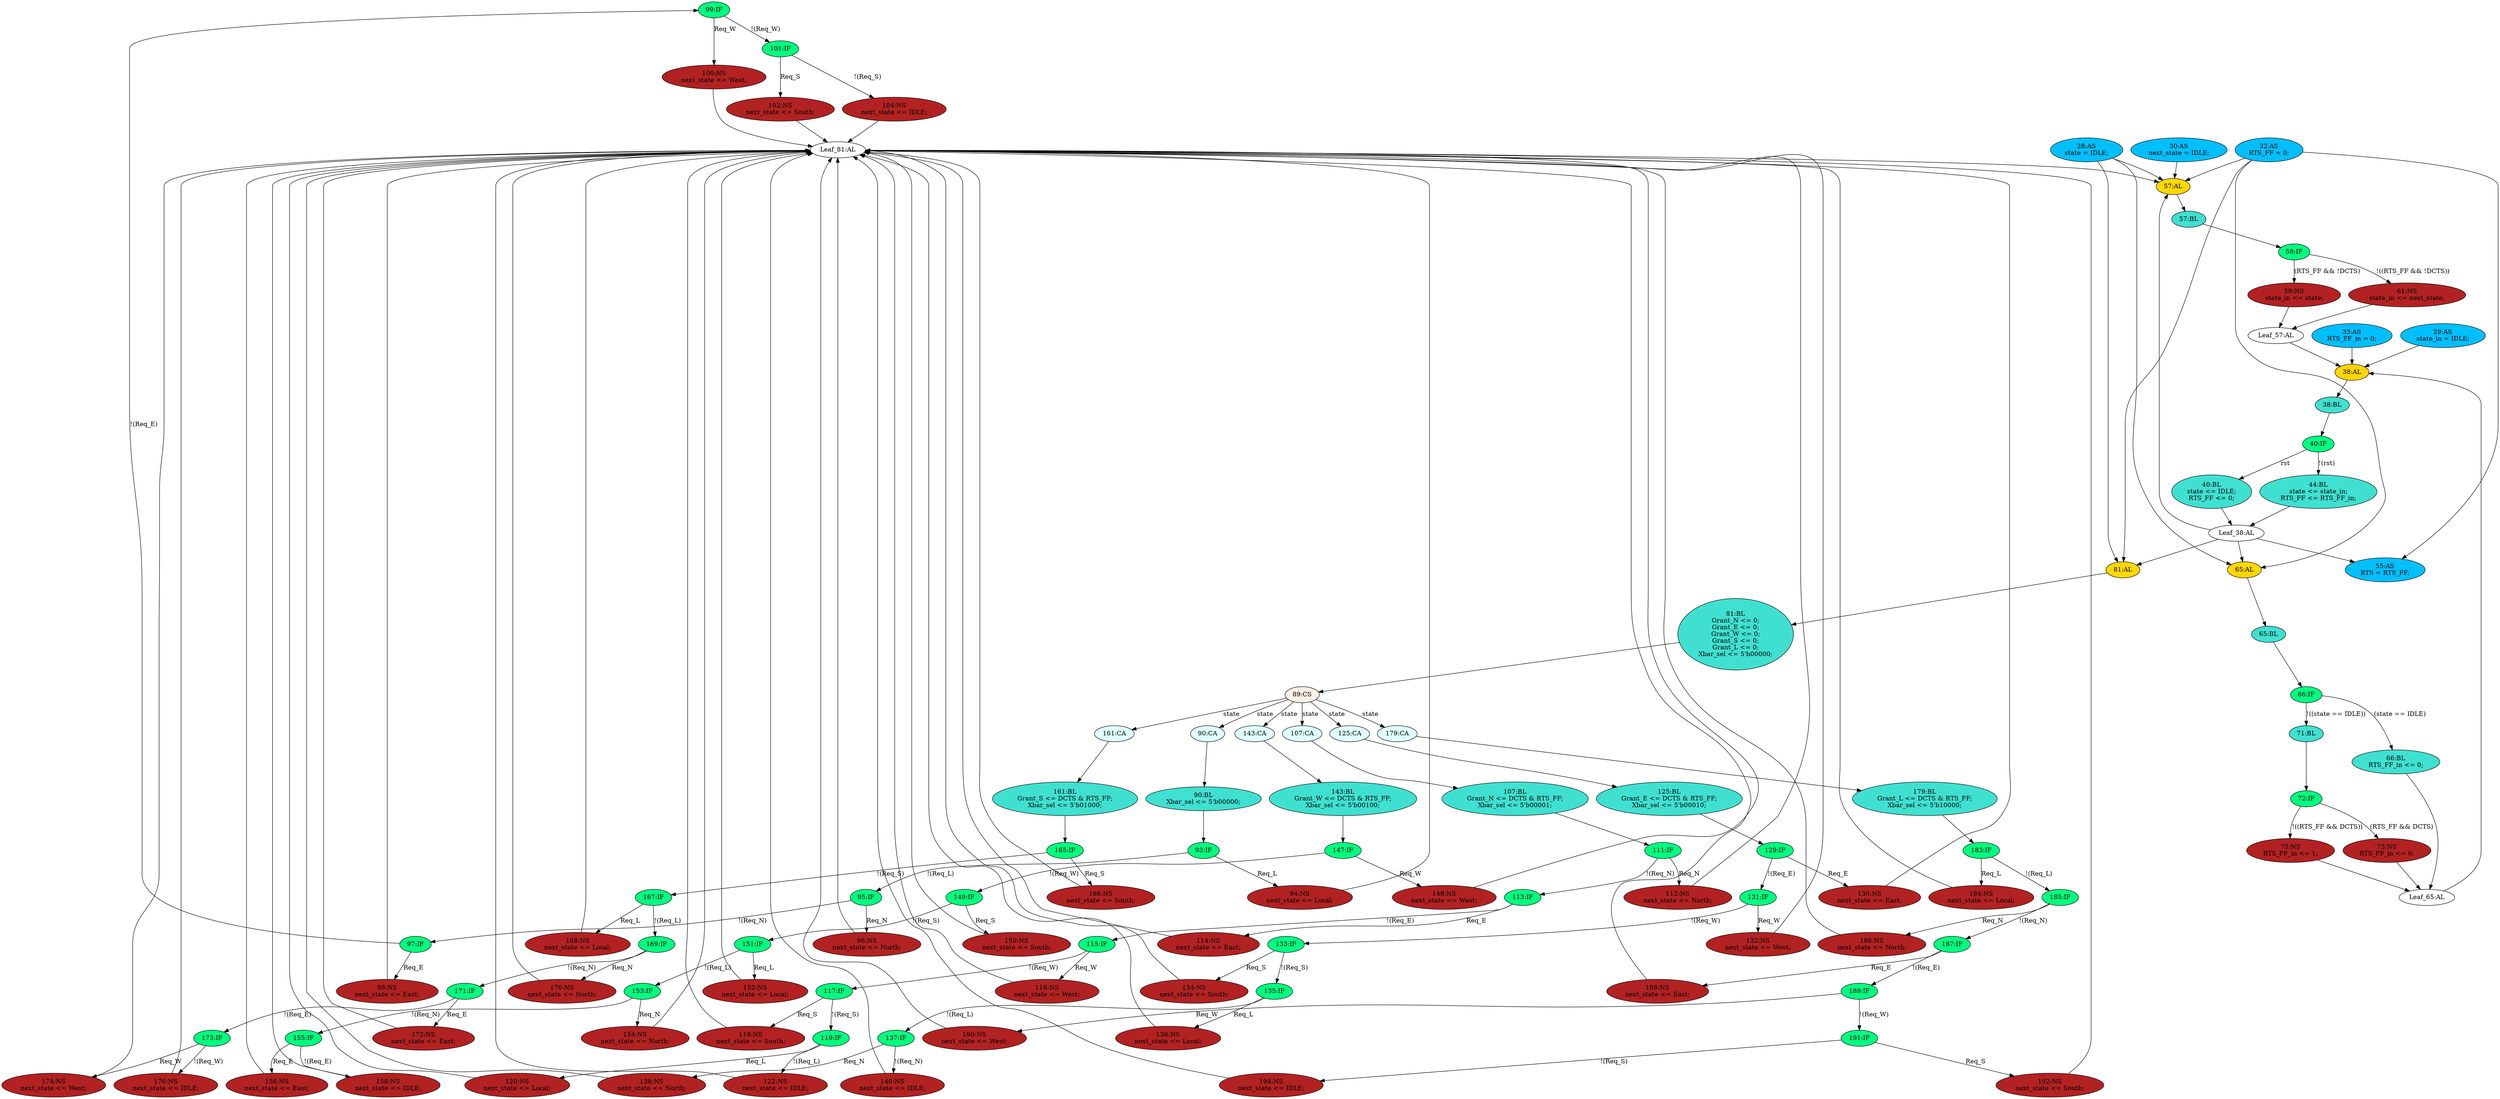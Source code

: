 strict digraph "compose( ,  )" {
	node [label="\N"];
	"99:IF"	 [ast="<pyverilog.vparser.ast.IfStatement object at 0x7fdb0b74cb10>",
		fillcolor=springgreen,
		label="99:IF",
		statements="[]",
		style=filled,
		typ=IfStatement];
	"101:IF"	 [ast="<pyverilog.vparser.ast.IfStatement object at 0x7fdb0b74cd90>",
		fillcolor=springgreen,
		label="101:IF",
		statements="[]",
		style=filled,
		typ=IfStatement];
	"99:IF" -> "101:IF"	 [cond="['Req_W']",
		label="!(Req_W)",
		lineno=99];
	"100:NS"	 [ast="<pyverilog.vparser.ast.NonblockingSubstitution object at 0x7fdb0b74cb50>",
		fillcolor=firebrick,
		label="100:NS
next_state <= West;",
		statements="[<pyverilog.vparser.ast.NonblockingSubstitution object at 0x7fdb0b74cb50>]",
		style=filled,
		typ=NonblockingSubstitution];
	"99:IF" -> "100:NS"	 [cond="['Req_W']",
		label=Req_W,
		lineno=99];
	"57:BL"	 [ast="<pyverilog.vparser.ast.Block object at 0x7fdb0c2c1550>",
		fillcolor=turquoise,
		label="57:BL",
		statements="[]",
		style=filled,
		typ=Block];
	"58:IF"	 [ast="<pyverilog.vparser.ast.IfStatement object at 0x7fdb0c2c1710>",
		fillcolor=springgreen,
		label="58:IF",
		statements="[]",
		style=filled,
		typ=IfStatement];
	"57:BL" -> "58:IF"	 [cond="[]",
		lineno=None];
	"66:IF"	 [ast="<pyverilog.vparser.ast.IfStatement object at 0x7fdb0c2c1e10>",
		fillcolor=springgreen,
		label="66:IF",
		statements="[]",
		style=filled,
		typ=IfStatement];
	"71:BL"	 [ast="<pyverilog.vparser.ast.Block object at 0x7fdb0c2c1d50>",
		fillcolor=turquoise,
		label="71:BL",
		statements="[]",
		style=filled,
		typ=Block];
	"66:IF" -> "71:BL"	 [cond="['state', 'IDLE']",
		label="!((state == IDLE))",
		lineno=66];
	"66:BL"	 [ast="<pyverilog.vparser.ast.Block object at 0x7fdb0c2c1c50>",
		fillcolor=turquoise,
		label="66:BL
RTS_FF_in <= 0;",
		statements="[<pyverilog.vparser.ast.NonblockingSubstitution object at 0x7fdb0c2c1d90>]",
		style=filled,
		typ=Block];
	"66:IF" -> "66:BL"	 [cond="['state', 'IDLE']",
		label="(state == IDLE)",
		lineno=66];
	"104:NS"	 [ast="<pyverilog.vparser.ast.NonblockingSubstitution object at 0x7fdb0b74cf50>",
		fillcolor=firebrick,
		label="104:NS
next_state <= IDLE;",
		statements="[<pyverilog.vparser.ast.NonblockingSubstitution object at 0x7fdb0b74cf50>]",
		style=filled,
		typ=NonblockingSubstitution];
	"101:IF" -> "104:NS"	 [cond="['Req_S']",
		label="!(Req_S)",
		lineno=101];
	"102:NS"	 [ast="<pyverilog.vparser.ast.NonblockingSubstitution object at 0x7fdb0b74cdd0>",
		fillcolor=firebrick,
		label="102:NS
next_state <= South;",
		statements="[<pyverilog.vparser.ast.NonblockingSubstitution object at 0x7fdb0b74cdd0>]",
		style=filled,
		typ=NonblockingSubstitution];
	"101:IF" -> "102:NS"	 [cond="['Req_S']",
		label=Req_S,
		lineno=101];
	"148:NS"	 [ast="<pyverilog.vparser.ast.NonblockingSubstitution object at 0x7fdb0b7bce50>",
		fillcolor=firebrick,
		label="148:NS
next_state <= West;",
		statements="[<pyverilog.vparser.ast.NonblockingSubstitution object at 0x7fdb0b7bce50>]",
		style=filled,
		typ=NonblockingSubstitution];
	"Leaf_81:AL"	 [def_var="['Grant_L', 'Grant_N', 'Grant_W', 'Grant_E', 'Xbar_sel', 'next_state', 'Grant_S']",
		label="Leaf_81:AL"];
	"148:NS" -> "Leaf_81:AL"	 [cond="[]",
		lineno=None];
	"172:NS"	 [ast="<pyverilog.vparser.ast.NonblockingSubstitution object at 0x7fdb0b7af450>",
		fillcolor=firebrick,
		label="172:NS
next_state <= East;",
		statements="[<pyverilog.vparser.ast.NonblockingSubstitution object at 0x7fdb0b7af450>]",
		style=filled,
		typ=NonblockingSubstitution];
	"172:NS" -> "Leaf_81:AL"	 [cond="[]",
		lineno=None];
	"169:IF"	 [ast="<pyverilog.vparser.ast.IfStatement object at 0x7fdb0b7af190>",
		fillcolor=springgreen,
		label="169:IF",
		statements="[]",
		style=filled,
		typ=IfStatement];
	"170:NS"	 [ast="<pyverilog.vparser.ast.NonblockingSubstitution object at 0x7fdb0b7af1d0>",
		fillcolor=firebrick,
		label="170:NS
next_state <= North;",
		statements="[<pyverilog.vparser.ast.NonblockingSubstitution object at 0x7fdb0b7af1d0>]",
		style=filled,
		typ=NonblockingSubstitution];
	"169:IF" -> "170:NS"	 [cond="['Req_N']",
		label=Req_N,
		lineno=169];
	"171:IF"	 [ast="<pyverilog.vparser.ast.IfStatement object at 0x7fdb0b7af410>",
		fillcolor=springgreen,
		label="171:IF",
		statements="[]",
		style=filled,
		typ=IfStatement];
	"169:IF" -> "171:IF"	 [cond="['Req_N']",
		label="!(Req_N)",
		lineno=169];
	"130:NS"	 [ast="<pyverilog.vparser.ast.NonblockingSubstitution object at 0x7fdb0b7bc050>",
		fillcolor=firebrick,
		label="130:NS
next_state <= East;",
		statements="[<pyverilog.vparser.ast.NonblockingSubstitution object at 0x7fdb0b7bc050>]",
		style=filled,
		typ=NonblockingSubstitution];
	"130:NS" -> "Leaf_81:AL"	 [cond="[]",
		lineno=None];
	"94:NS"	 [ast="<pyverilog.vparser.ast.NonblockingSubstitution object at 0x7fdb0b74c3d0>",
		fillcolor=firebrick,
		label="94:NS
next_state <= Local;",
		statements="[<pyverilog.vparser.ast.NonblockingSubstitution object at 0x7fdb0b74c3d0>]",
		style=filled,
		typ=NonblockingSubstitution];
	"94:NS" -> "Leaf_81:AL"	 [cond="[]",
		lineno=None];
	"57:AL"	 [ast="<pyverilog.vparser.ast.Always object at 0x7fdb0c2c14d0>",
		clk_sens=False,
		fillcolor=gold,
		label="57:AL",
		sens="['RTS_FF', 'DCTS', 'state', 'next_state']",
		statements="[]",
		style=filled,
		typ=Always,
		use_var="['RTS_FF', 'DCTS', 'state', 'next_state']"];
	"57:AL" -> "57:BL"	 [cond="[]",
		lineno=None];
	"122:NS"	 [ast="<pyverilog.vparser.ast.NonblockingSubstitution object at 0x7fdb0b74edd0>",
		fillcolor=firebrick,
		label="122:NS
next_state <= IDLE;",
		statements="[<pyverilog.vparser.ast.NonblockingSubstitution object at 0x7fdb0b74edd0>]",
		style=filled,
		typ=NonblockingSubstitution];
	"122:NS" -> "Leaf_81:AL"	 [cond="[]",
		lineno=None];
	"161:BL"	 [ast="<pyverilog.vparser.ast.Block object at 0x7fdb0b7a1a50>",
		fillcolor=turquoise,
		label="161:BL
Grant_S <= DCTS & RTS_FF;
Xbar_sel <= 5'b01000;",
		statements="[<pyverilog.vparser.ast.NonblockingSubstitution object at 0x7fdb0b7a13d0>, <pyverilog.vparser.ast.NonblockingSubstitution object \
at 0x7fdb0b7a19d0>]",
		style=filled,
		typ=Block];
	"165:IF"	 [ast="<pyverilog.vparser.ast.IfStatement object at 0x7fdb0b7a1c50>",
		fillcolor=springgreen,
		label="165:IF",
		statements="[]",
		style=filled,
		typ=IfStatement];
	"161:BL" -> "165:IF"	 [cond="[]",
		lineno=None];
	"185:IF"	 [ast="<pyverilog.vparser.ast.IfStatement object at 0x7fdb0b7afcd0>",
		fillcolor=springgreen,
		label="185:IF",
		statements="[]",
		style=filled,
		typ=IfStatement];
	"187:IF"	 [ast="<pyverilog.vparser.ast.IfStatement object at 0x7fdb0b7aff50>",
		fillcolor=springgreen,
		label="187:IF",
		statements="[]",
		style=filled,
		typ=IfStatement];
	"185:IF" -> "187:IF"	 [cond="['Req_N']",
		label="!(Req_N)",
		lineno=185];
	"186:NS"	 [ast="<pyverilog.vparser.ast.NonblockingSubstitution object at 0x7fdb0b7afd10>",
		fillcolor=firebrick,
		label="186:NS
next_state <= North;",
		statements="[<pyverilog.vparser.ast.NonblockingSubstitution object at 0x7fdb0b7afd10>]",
		style=filled,
		typ=NonblockingSubstitution];
	"185:IF" -> "186:NS"	 [cond="['Req_N']",
		label=Req_N,
		lineno=185];
	"131:IF"	 [ast="<pyverilog.vparser.ast.IfStatement object at 0x7fdb0b7bc290>",
		fillcolor=springgreen,
		label="131:IF",
		statements="[]",
		style=filled,
		typ=IfStatement];
	"132:NS"	 [ast="<pyverilog.vparser.ast.NonblockingSubstitution object at 0x7fdb0b7bc2d0>",
		fillcolor=firebrick,
		label="132:NS
next_state <= West;",
		statements="[<pyverilog.vparser.ast.NonblockingSubstitution object at 0x7fdb0b7bc2d0>]",
		style=filled,
		typ=NonblockingSubstitution];
	"131:IF" -> "132:NS"	 [cond="['Req_W']",
		label=Req_W,
		lineno=131];
	"133:IF"	 [ast="<pyverilog.vparser.ast.IfStatement object at 0x7fdb0b7bc510>",
		fillcolor=springgreen,
		label="133:IF",
		statements="[]",
		style=filled,
		typ=IfStatement];
	"131:IF" -> "133:IF"	 [cond="['Req_W']",
		label="!(Req_W)",
		lineno=131];
	"90:BL"	 [ast="<pyverilog.vparser.ast.Block object at 0x7fdb0b74c190>",
		fillcolor=turquoise,
		label="90:BL
Xbar_sel <= 5'b00000;",
		statements="[<pyverilog.vparser.ast.NonblockingSubstitution object at 0x7fdb0b74c150>]",
		style=filled,
		typ=Block];
	"93:IF"	 [ast="<pyverilog.vparser.ast.IfStatement object at 0x7fdb0b74c390>",
		fillcolor=springgreen,
		label="93:IF",
		statements="[]",
		style=filled,
		typ=IfStatement];
	"90:BL" -> "93:IF"	 [cond="[]",
		lineno=None];
	"125:CA"	 [ast="<pyverilog.vparser.ast.Case object at 0x7fdb0b74e050>",
		fillcolor=lightcyan,
		label="125:CA",
		statements="[]",
		style=filled,
		typ=Case];
	"125:BL"	 [ast="<pyverilog.vparser.ast.Block object at 0x7fdb0b74ed90>",
		fillcolor=turquoise,
		label="125:BL
Grant_E <= DCTS & RTS_FF;
Xbar_sel <= 5'b00010;",
		statements="[<pyverilog.vparser.ast.NonblockingSubstitution object at 0x7fdb0b74e790>, <pyverilog.vparser.ast.NonblockingSubstitution object \
at 0x7fdb0b74ecd0>]",
		style=filled,
		typ=Block];
	"125:CA" -> "125:BL"	 [cond="[]",
		lineno=None];
	"104:NS" -> "Leaf_81:AL"	 [cond="[]",
		lineno=None];
	"38:AL"	 [ast="<pyverilog.vparser.ast.Always object at 0x7fdb0c3439d0>",
		clk_sens=True,
		fillcolor=gold,
		label="38:AL",
		sens="['clk']",
		statements="[]",
		style=filled,
		typ=Always,
		use_var="['rst', 'state_in', 'RTS_FF_in']"];
	"38:BL"	 [ast="<pyverilog.vparser.ast.Block object at 0x7fdb0c343a90>",
		fillcolor=turquoise,
		label="38:BL",
		statements="[]",
		style=filled,
		typ=Block];
	"38:AL" -> "38:BL"	 [cond="[]",
		lineno=None];
	"40:IF"	 [ast="<pyverilog.vparser.ast.IfStatement object at 0x7fdb0c343e10>",
		fillcolor=springgreen,
		label="40:IF",
		statements="[]",
		style=filled,
		typ=IfStatement];
	"44:BL"	 [ast="<pyverilog.vparser.ast.Block object at 0x7fdb0c343f10>",
		fillcolor=turquoise,
		label="44:BL
state <= state_in;
RTS_FF <= RTS_FF_in;",
		statements="[<pyverilog.vparser.ast.NonblockingSubstitution object at 0x7fdb0c343f50>, <pyverilog.vparser.ast.NonblockingSubstitution object \
at 0x7fdb0c2c10d0>]",
		style=filled,
		typ=Block];
	"40:IF" -> "44:BL"	 [cond="['rst']",
		label="!(rst)",
		lineno=40];
	"40:BL"	 [ast="<pyverilog.vparser.ast.Block object at 0x7fdb0c343c50>",
		fillcolor=turquoise,
		label="40:BL
state <= IDLE;
RTS_FF <= 0;",
		statements="[<pyverilog.vparser.ast.NonblockingSubstitution object at 0x7fdb0c343c10>, <pyverilog.vparser.ast.NonblockingSubstitution object \
at 0x7fdb0c343d90>]",
		style=filled,
		typ=Block];
	"40:IF" -> "40:BL"	 [cond="['rst']",
		label=rst,
		lineno=40];
	"176:NS"	 [ast="<pyverilog.vparser.ast.NonblockingSubstitution object at 0x7fdb0b7af850>",
		fillcolor=firebrick,
		label="176:NS
next_state <= IDLE;",
		statements="[<pyverilog.vparser.ast.NonblockingSubstitution object at 0x7fdb0b7af850>]",
		style=filled,
		typ=NonblockingSubstitution];
	"176:NS" -> "Leaf_81:AL"	 [cond="[]",
		lineno=None];
	"75:NS"	 [ast="<pyverilog.vparser.ast.NonblockingSubstitution object at 0x7fdb0b745290>",
		fillcolor=firebrick,
		label="75:NS
RTS_FF_in <= 1;",
		statements="[<pyverilog.vparser.ast.NonblockingSubstitution object at 0x7fdb0b745290>]",
		style=filled,
		typ=NonblockingSubstitution];
	"Leaf_65:AL"	 [def_var="['RTS_FF_in']",
		label="Leaf_65:AL"];
	"75:NS" -> "Leaf_65:AL"	 [cond="[]",
		lineno=None];
	"192:NS"	 [ast="<pyverilog.vparser.ast.NonblockingSubstitution object at 0x7fdb0b7a24d0>",
		fillcolor=firebrick,
		label="192:NS
next_state <= South;",
		statements="[<pyverilog.vparser.ast.NonblockingSubstitution object at 0x7fdb0b7a24d0>]",
		style=filled,
		typ=NonblockingSubstitution];
	"192:NS" -> "Leaf_81:AL"	 [cond="[]",
		lineno=None];
	"179:BL"	 [ast="<pyverilog.vparser.ast.Block object at 0x7fdb0b7af810>",
		fillcolor=turquoise,
		label="179:BL
Grant_L <= DCTS & RTS_FF;
Xbar_sel <= 5'b10000;",
		statements="[<pyverilog.vparser.ast.NonblockingSubstitution object at 0x7fdb0b7af210>, <pyverilog.vparser.ast.NonblockingSubstitution object \
at 0x7fdb0b7af750>]",
		style=filled,
		typ=Block];
	"183:IF"	 [ast="<pyverilog.vparser.ast.IfStatement object at 0x7fdb0b7afa50>",
		fillcolor=springgreen,
		label="183:IF",
		statements="[]",
		style=filled,
		typ=IfStatement];
	"179:BL" -> "183:IF"	 [cond="[]",
		lineno=None];
	"61:NS"	 [ast="<pyverilog.vparser.ast.NonblockingSubstitution object at 0x7fdb0c2c18d0>",
		fillcolor=firebrick,
		label="61:NS
state_in <= next_state;",
		statements="[<pyverilog.vparser.ast.NonblockingSubstitution object at 0x7fdb0c2c18d0>]",
		style=filled,
		typ=NonblockingSubstitution];
	"58:IF" -> "61:NS"	 [cond="['RTS_FF', 'DCTS']",
		label="!((RTS_FF && !DCTS))",
		lineno=58];
	"59:NS"	 [ast="<pyverilog.vparser.ast.NonblockingSubstitution object at 0x7fdb0c2c1750>",
		fillcolor=firebrick,
		label="59:NS
state_in <= state;",
		statements="[<pyverilog.vparser.ast.NonblockingSubstitution object at 0x7fdb0c2c1750>]",
		style=filled,
		typ=NonblockingSubstitution];
	"58:IF" -> "59:NS"	 [cond="['RTS_FF', 'DCTS']",
		label="(RTS_FF && !DCTS)",
		lineno=58];
	"33:AS"	 [ast="<pyverilog.vparser.ast.Assign object at 0x7fdb0c343810>",
		def_var="['RTS_FF_in']",
		fillcolor=deepskyblue,
		label="33:AS
RTS_FF_in = 0;",
		statements="[]",
		style=filled,
		typ=Assign,
		use_var="[]"];
	"33:AS" -> "38:AL";
	"154:NS"	 [ast="<pyverilog.vparser.ast.NonblockingSubstitution object at 0x7fdb0b7a1610>",
		fillcolor=firebrick,
		label="154:NS
next_state <= North;",
		statements="[<pyverilog.vparser.ast.NonblockingSubstitution object at 0x7fdb0b7a1610>]",
		style=filled,
		typ=NonblockingSubstitution];
	"154:NS" -> "Leaf_81:AL"	 [cond="[]",
		lineno=None];
	"95:IF"	 [ast="<pyverilog.vparser.ast.IfStatement object at 0x7fdb0b74c610>",
		fillcolor=springgreen,
		label="95:IF",
		statements="[]",
		style=filled,
		typ=IfStatement];
	"97:IF"	 [ast="<pyverilog.vparser.ast.IfStatement object at 0x7fdb0b74c890>",
		fillcolor=springgreen,
		label="97:IF",
		statements="[]",
		style=filled,
		typ=IfStatement];
	"95:IF" -> "97:IF"	 [cond="['Req_N']",
		label="!(Req_N)",
		lineno=95];
	"96:NS"	 [ast="<pyverilog.vparser.ast.NonblockingSubstitution object at 0x7fdb0b74c650>",
		fillcolor=firebrick,
		label="96:NS
next_state <= North;",
		statements="[<pyverilog.vparser.ast.NonblockingSubstitution object at 0x7fdb0b74c650>]",
		style=filled,
		typ=NonblockingSubstitution];
	"95:IF" -> "96:NS"	 [cond="['Req_N']",
		label=Req_N,
		lineno=95];
	"72:IF"	 [ast="<pyverilog.vparser.ast.IfStatement object at 0x7fdb0b7450d0>",
		fillcolor=springgreen,
		label="72:IF",
		statements="[]",
		style=filled,
		typ=IfStatement];
	"71:BL" -> "72:IF"	 [cond="[]",
		lineno=None];
	"189:IF"	 [ast="<pyverilog.vparser.ast.IfStatement object at 0x7fdb0b7a2210>",
		fillcolor=springgreen,
		label="189:IF",
		statements="[]",
		style=filled,
		typ=IfStatement];
	"190:NS"	 [ast="<pyverilog.vparser.ast.NonblockingSubstitution object at 0x7fdb0b7a2250>",
		fillcolor=firebrick,
		label="190:NS
next_state <= West;",
		statements="[<pyverilog.vparser.ast.NonblockingSubstitution object at 0x7fdb0b7a2250>]",
		style=filled,
		typ=NonblockingSubstitution];
	"189:IF" -> "190:NS"	 [cond="['Req_W']",
		label=Req_W,
		lineno=189];
	"191:IF"	 [ast="<pyverilog.vparser.ast.IfStatement object at 0x7fdb0b7a2490>",
		fillcolor=springgreen,
		label="191:IF",
		statements="[]",
		style=filled,
		typ=IfStatement];
	"189:IF" -> "191:IF"	 [cond="['Req_W']",
		label="!(Req_W)",
		lineno=189];
	"81:AL"	 [ast="<pyverilog.vparser.ast.Always object at 0x7fdb0b745710>",
		clk_sens=False,
		fillcolor=gold,
		label="81:AL",
		sens="['state', 'Req_N', 'Req_E', 'Req_W', 'Req_S', 'Req_L', 'DCTS', 'RTS_FF']",
		statements="[]",
		style=filled,
		typ=Always,
		use_var="['Req_S', 'Req_W', 'DCTS', 'state', 'RTS_FF', 'Req_E', 'Req_L', 'Req_N']"];
	"81:BL"	 [ast="<pyverilog.vparser.ast.Block object at 0x7fdb0b745e90>",
		fillcolor=turquoise,
		label="81:BL
Grant_N <= 0;
Grant_E <= 0;
Grant_W <= 0;
Grant_S <= 0;
Grant_L <= 0;
Xbar_sel <= 5'b00000;",
		statements="[<pyverilog.vparser.ast.NonblockingSubstitution object at 0x7fdb0b7457d0>, <pyverilog.vparser.ast.NonblockingSubstitution object \
at 0x7fdb0b745910>, <pyverilog.vparser.ast.NonblockingSubstitution object at 0x7fdb0b745a50>, <pyverilog.vparser.ast.NonblockingSubstitution \
object at 0x7fdb0b745b90>, <pyverilog.vparser.ast.NonblockingSubstitution object at 0x7fdb0b745cd0>, <pyverilog.vparser.ast.NonblockingSubstitution \
object at 0x7fdb0b745e10>]",
		style=filled,
		typ=Block];
	"81:AL" -> "81:BL"	 [cond="[]",
		lineno=None];
	"120:NS"	 [ast="<pyverilog.vparser.ast.NonblockingSubstitution object at 0x7fdb0b74ec50>",
		fillcolor=firebrick,
		label="120:NS
next_state <= Local;",
		statements="[<pyverilog.vparser.ast.NonblockingSubstitution object at 0x7fdb0b74ec50>]",
		style=filled,
		typ=NonblockingSubstitution];
	"120:NS" -> "Leaf_81:AL"	 [cond="[]",
		lineno=None];
	"166:NS"	 [ast="<pyverilog.vparser.ast.NonblockingSubstitution object at 0x7fdb0b7a1c90>",
		fillcolor=firebrick,
		label="166:NS
next_state <= South;",
		statements="[<pyverilog.vparser.ast.NonblockingSubstitution object at 0x7fdb0b7a1c90>]",
		style=filled,
		typ=NonblockingSubstitution];
	"166:NS" -> "Leaf_81:AL"	 [cond="[]",
		lineno=None];
	"Leaf_38:AL"	 [def_var="['state', 'RTS_FF']",
		label="Leaf_38:AL"];
	"Leaf_38:AL" -> "57:AL";
	"Leaf_38:AL" -> "81:AL";
	"55:AS"	 [ast="<pyverilog.vparser.ast.Assign object at 0x7fdb0c2c1190>",
		def_var="['RTS']",
		fillcolor=deepskyblue,
		label="55:AS
RTS = RTS_FF;",
		statements="[]",
		style=filled,
		typ=Assign,
		use_var="['RTS_FF']"];
	"Leaf_38:AL" -> "55:AS";
	"65:AL"	 [ast="<pyverilog.vparser.ast.Always object at 0x7fdb0c2c1b10>",
		clk_sens=False,
		fillcolor=gold,
		label="65:AL",
		sens="['state', 'RTS_FF', 'DCTS']",
		statements="[]",
		style=filled,
		typ=Always,
		use_var="['RTS_FF', 'IDLE', 'DCTS', 'state']"];
	"Leaf_38:AL" -> "65:AL";
	"155:IF"	 [ast="<pyverilog.vparser.ast.IfStatement object at 0x7fdb0b7a1850>",
		fillcolor=springgreen,
		label="155:IF",
		statements="[]",
		style=filled,
		typ=IfStatement];
	"158:NS"	 [ast="<pyverilog.vparser.ast.NonblockingSubstitution object at 0x7fdb0b7a1a10>",
		fillcolor=firebrick,
		label="158:NS
next_state <= IDLE;",
		statements="[<pyverilog.vparser.ast.NonblockingSubstitution object at 0x7fdb0b7a1a10>]",
		style=filled,
		typ=NonblockingSubstitution];
	"155:IF" -> "158:NS"	 [cond="['Req_E']",
		label="!(Req_E)",
		lineno=155];
	"156:NS"	 [ast="<pyverilog.vparser.ast.NonblockingSubstitution object at 0x7fdb0b7a1890>",
		fillcolor=firebrick,
		label="156:NS
next_state <= East;",
		statements="[<pyverilog.vparser.ast.NonblockingSubstitution object at 0x7fdb0b7a1890>]",
		style=filled,
		typ=NonblockingSubstitution];
	"155:IF" -> "156:NS"	 [cond="['Req_E']",
		label=Req_E,
		lineno=155];
	"30:AS"	 [ast="<pyverilog.vparser.ast.Assign object at 0x7fdb0c3433d0>",
		def_var="['next_state']",
		fillcolor=deepskyblue,
		label="30:AS
next_state = IDLE;",
		statements="[]",
		style=filled,
		typ=Assign,
		use_var="[]"];
	"30:AS" -> "57:AL";
	"113:IF"	 [ast="<pyverilog.vparser.ast.IfStatement object at 0x7fdb0b74e490>",
		fillcolor=springgreen,
		label="113:IF",
		statements="[]",
		style=filled,
		typ=IfStatement];
	"114:NS"	 [ast="<pyverilog.vparser.ast.NonblockingSubstitution object at 0x7fdb0b74e4d0>",
		fillcolor=firebrick,
		label="114:NS
next_state <= East;",
		statements="[<pyverilog.vparser.ast.NonblockingSubstitution object at 0x7fdb0b74e4d0>]",
		style=filled,
		typ=NonblockingSubstitution];
	"113:IF" -> "114:NS"	 [cond="['Req_E']",
		label=Req_E,
		lineno=113];
	"115:IF"	 [ast="<pyverilog.vparser.ast.IfStatement object at 0x7fdb0b74e710>",
		fillcolor=springgreen,
		label="115:IF",
		statements="[]",
		style=filled,
		typ=IfStatement];
	"113:IF" -> "115:IF"	 [cond="['Req_E']",
		label="!(Req_E)",
		lineno=113];
	"138:NS"	 [ast="<pyverilog.vparser.ast.NonblockingSubstitution object at 0x7fdb0b7bca50>",
		fillcolor=firebrick,
		label="138:NS
next_state <= North;",
		statements="[<pyverilog.vparser.ast.NonblockingSubstitution object at 0x7fdb0b7bca50>]",
		style=filled,
		typ=NonblockingSubstitution];
	"138:NS" -> "Leaf_81:AL"	 [cond="[]",
		lineno=None];
	"118:NS"	 [ast="<pyverilog.vparser.ast.NonblockingSubstitution object at 0x7fdb0b74e9d0>",
		fillcolor=firebrick,
		label="118:NS
next_state <= South;",
		statements="[<pyverilog.vparser.ast.NonblockingSubstitution object at 0x7fdb0b74e9d0>]",
		style=filled,
		typ=NonblockingSubstitution];
	"118:NS" -> "Leaf_81:AL"	 [cond="[]",
		lineno=None];
	"107:BL"	 [ast="<pyverilog.vparser.ast.Block object at 0x7fdb0b74cf10>",
		fillcolor=turquoise,
		label="107:BL
Grant_N <= DCTS & RTS_FF;
Xbar_sel <= 5'b00001;",
		statements="[<pyverilog.vparser.ast.NonblockingSubstitution object at 0x7fdb0b74c9d0>, <pyverilog.vparser.ast.NonblockingSubstitution object \
at 0x7fdb0b74cf90>]",
		style=filled,
		typ=Block];
	"111:IF"	 [ast="<pyverilog.vparser.ast.IfStatement object at 0x7fdb0b74e210>",
		fillcolor=springgreen,
		label="111:IF",
		statements="[]",
		style=filled,
		typ=IfStatement];
	"107:BL" -> "111:IF"	 [cond="[]",
		lineno=None];
	"158:NS" -> "Leaf_81:AL"	 [cond="[]",
		lineno=None];
	"72:IF" -> "75:NS"	 [cond="['RTS_FF', 'DCTS']",
		label="!((RTS_FF && DCTS))",
		lineno=72];
	"73:NS"	 [ast="<pyverilog.vparser.ast.NonblockingSubstitution object at 0x7fdb0b745110>",
		fillcolor=firebrick,
		label="73:NS
RTS_FF_in <= 0;",
		statements="[<pyverilog.vparser.ast.NonblockingSubstitution object at 0x7fdb0b745110>]",
		style=filled,
		typ=NonblockingSubstitution];
	"72:IF" -> "73:NS"	 [cond="['RTS_FF', 'DCTS']",
		label="(RTS_FF && DCTS)",
		lineno=72];
	"Leaf_57:AL"	 [def_var="['state_in']",
		label="Leaf_57:AL"];
	"61:NS" -> "Leaf_57:AL"	 [cond="[]",
		lineno=None];
	"44:BL" -> "Leaf_38:AL"	 [cond="[]",
		lineno=None];
	"97:IF" -> "99:IF"	 [cond="['Req_E']",
		label="!(Req_E)",
		lineno=97];
	"98:NS"	 [ast="<pyverilog.vparser.ast.NonblockingSubstitution object at 0x7fdb0b74c8d0>",
		fillcolor=firebrick,
		label="98:NS
next_state <= East;",
		statements="[<pyverilog.vparser.ast.NonblockingSubstitution object at 0x7fdb0b74c8d0>]",
		style=filled,
		typ=NonblockingSubstitution];
	"97:IF" -> "98:NS"	 [cond="['Req_E']",
		label=Req_E,
		lineno=97];
	"168:NS"	 [ast="<pyverilog.vparser.ast.NonblockingSubstitution object at 0x7fdb0b7a1f10>",
		fillcolor=firebrick,
		label="168:NS
next_state <= Local;",
		statements="[<pyverilog.vparser.ast.NonblockingSubstitution object at 0x7fdb0b7a1f10>]",
		style=filled,
		typ=NonblockingSubstitution];
	"168:NS" -> "Leaf_81:AL"	 [cond="[]",
		lineno=None];
	"170:NS" -> "Leaf_81:AL"	 [cond="[]",
		lineno=None];
	"28:AS"	 [ast="<pyverilog.vparser.ast.Assign object at 0x7fdb0bf04fd0>",
		def_var="['state']",
		fillcolor=deepskyblue,
		label="28:AS
state = IDLE;",
		statements="[]",
		style=filled,
		typ=Assign,
		use_var="[]"];
	"28:AS" -> "57:AL";
	"28:AS" -> "81:AL";
	"28:AS" -> "65:AL";
	"153:IF"	 [ast="<pyverilog.vparser.ast.IfStatement object at 0x7fdb0b7a15d0>",
		fillcolor=springgreen,
		label="153:IF",
		statements="[]",
		style=filled,
		typ=IfStatement];
	"153:IF" -> "154:NS"	 [cond="['Req_N']",
		label=Req_N,
		lineno=153];
	"153:IF" -> "155:IF"	 [cond="['Req_N']",
		label="!(Req_N)",
		lineno=153];
	"183:IF" -> "185:IF"	 [cond="['Req_L']",
		label="!(Req_L)",
		lineno=183];
	"184:NS"	 [ast="<pyverilog.vparser.ast.NonblockingSubstitution object at 0x7fdb0b7afa90>",
		fillcolor=firebrick,
		label="184:NS
next_state <= Local;",
		statements="[<pyverilog.vparser.ast.NonblockingSubstitution object at 0x7fdb0b7afa90>]",
		style=filled,
		typ=NonblockingSubstitution];
	"183:IF" -> "184:NS"	 [cond="['Req_L']",
		label=Req_L,
		lineno=183];
	"171:IF" -> "172:NS"	 [cond="['Req_E']",
		label=Req_E,
		lineno=171];
	"173:IF"	 [ast="<pyverilog.vparser.ast.IfStatement object at 0x7fdb0b7af690>",
		fillcolor=springgreen,
		label="173:IF",
		statements="[]",
		style=filled,
		typ=IfStatement];
	"171:IF" -> "173:IF"	 [cond="['Req_E']",
		label="!(Req_E)",
		lineno=171];
	"114:NS" -> "Leaf_81:AL"	 [cond="[]",
		lineno=None];
	"161:CA"	 [ast="<pyverilog.vparser.ast.Case object at 0x7fdb0b7bced0>",
		fillcolor=lightcyan,
		label="161:CA",
		statements="[]",
		style=filled,
		typ=Case];
	"161:CA" -> "161:BL"	 [cond="[]",
		lineno=None];
	"152:NS"	 [ast="<pyverilog.vparser.ast.NonblockingSubstitution object at 0x7fdb0b7a1390>",
		fillcolor=firebrick,
		label="152:NS
next_state <= Local;",
		statements="[<pyverilog.vparser.ast.NonblockingSubstitution object at 0x7fdb0b7a1390>]",
		style=filled,
		typ=NonblockingSubstitution];
	"152:NS" -> "Leaf_81:AL"	 [cond="[]",
		lineno=None];
	"174:NS"	 [ast="<pyverilog.vparser.ast.NonblockingSubstitution object at 0x7fdb0b7af6d0>",
		fillcolor=firebrick,
		label="174:NS
next_state <= West;",
		statements="[<pyverilog.vparser.ast.NonblockingSubstitution object at 0x7fdb0b7af6d0>]",
		style=filled,
		typ=NonblockingSubstitution];
	"174:NS" -> "Leaf_81:AL"	 [cond="[]",
		lineno=None];
	"129:IF"	 [ast="<pyverilog.vparser.ast.IfStatement object at 0x7fdb0b74efd0>",
		fillcolor=springgreen,
		label="129:IF",
		statements="[]",
		style=filled,
		typ=IfStatement];
	"129:IF" -> "130:NS"	 [cond="['Req_E']",
		label=Req_E,
		lineno=129];
	"129:IF" -> "131:IF"	 [cond="['Req_E']",
		label="!(Req_E)",
		lineno=129];
	"65:BL"	 [ast="<pyverilog.vparser.ast.Block object at 0x7fdb0c2c1b50>",
		fillcolor=turquoise,
		label="65:BL",
		statements="[]",
		style=filled,
		typ=Block];
	"65:AL" -> "65:BL"	 [cond="[]",
		lineno=None];
	"116:NS"	 [ast="<pyverilog.vparser.ast.NonblockingSubstitution object at 0x7fdb0b74e750>",
		fillcolor=firebrick,
		label="116:NS
next_state <= West;",
		statements="[<pyverilog.vparser.ast.NonblockingSubstitution object at 0x7fdb0b74e750>]",
		style=filled,
		typ=NonblockingSubstitution];
	"115:IF" -> "116:NS"	 [cond="['Req_W']",
		label=Req_W,
		lineno=115];
	"117:IF"	 [ast="<pyverilog.vparser.ast.IfStatement object at 0x7fdb0b74e990>",
		fillcolor=springgreen,
		label="117:IF",
		statements="[]",
		style=filled,
		typ=IfStatement];
	"115:IF" -> "117:IF"	 [cond="['Req_W']",
		label="!(Req_W)",
		lineno=115];
	"100:NS" -> "Leaf_81:AL"	 [cond="[]",
		lineno=None];
	"187:IF" -> "189:IF"	 [cond="['Req_E']",
		label="!(Req_E)",
		lineno=187];
	"188:NS"	 [ast="<pyverilog.vparser.ast.NonblockingSubstitution object at 0x7fdb0b7aff90>",
		fillcolor=firebrick,
		label="188:NS
next_state <= East;",
		statements="[<pyverilog.vparser.ast.NonblockingSubstitution object at 0x7fdb0b7aff90>]",
		style=filled,
		typ=NonblockingSubstitution];
	"187:IF" -> "188:NS"	 [cond="['Req_E']",
		label=Req_E,
		lineno=187];
	"135:IF"	 [ast="<pyverilog.vparser.ast.IfStatement object at 0x7fdb0b7bc790>",
		fillcolor=springgreen,
		label="135:IF",
		statements="[]",
		style=filled,
		typ=IfStatement];
	"136:NS"	 [ast="<pyverilog.vparser.ast.NonblockingSubstitution object at 0x7fdb0b7bc7d0>",
		fillcolor=firebrick,
		label="136:NS
next_state <= Local;",
		statements="[<pyverilog.vparser.ast.NonblockingSubstitution object at 0x7fdb0b7bc7d0>]",
		style=filled,
		typ=NonblockingSubstitution];
	"135:IF" -> "136:NS"	 [cond="['Req_L']",
		label=Req_L,
		lineno=135];
	"137:IF"	 [ast="<pyverilog.vparser.ast.IfStatement object at 0x7fdb0b7bca10>",
		fillcolor=springgreen,
		label="137:IF",
		statements="[]",
		style=filled,
		typ=IfStatement];
	"135:IF" -> "137:IF"	 [cond="['Req_L']",
		label="!(Req_L)",
		lineno=135];
	"40:BL" -> "Leaf_38:AL"	 [cond="[]",
		lineno=None];
	"143:BL"	 [ast="<pyverilog.vparser.ast.Block object at 0x7fdb0b7bcc10>",
		fillcolor=turquoise,
		label="143:BL
Grant_W <= DCTS & RTS_FF;
Xbar_sel <= 5'b00100;",
		statements="[<pyverilog.vparser.ast.NonblockingSubstitution object at 0x7fdb0b7bc590>, <pyverilog.vparser.ast.NonblockingSubstitution object \
at 0x7fdb0b7bcb90>]",
		style=filled,
		typ=Block];
	"147:IF"	 [ast="<pyverilog.vparser.ast.IfStatement object at 0x7fdb0b7bce10>",
		fillcolor=springgreen,
		label="147:IF",
		statements="[]",
		style=filled,
		typ=IfStatement];
	"143:BL" -> "147:IF"	 [cond="[]",
		lineno=None];
	"140:NS"	 [ast="<pyverilog.vparser.ast.NonblockingSubstitution object at 0x7fdb0b7bcbd0>",
		fillcolor=firebrick,
		label="140:NS
next_state <= IDLE;",
		statements="[<pyverilog.vparser.ast.NonblockingSubstitution object at 0x7fdb0b7bcbd0>]",
		style=filled,
		typ=NonblockingSubstitution];
	"140:NS" -> "Leaf_81:AL"	 [cond="[]",
		lineno=None];
	"186:NS" -> "Leaf_81:AL"	 [cond="[]",
		lineno=None];
	"173:IF" -> "176:NS"	 [cond="['Req_W']",
		label="!(Req_W)",
		lineno=173];
	"173:IF" -> "174:NS"	 [cond="['Req_W']",
		label=Req_W,
		lineno=173];
	"147:IF" -> "148:NS"	 [cond="['Req_W']",
		label=Req_W,
		lineno=147];
	"149:IF"	 [ast="<pyverilog.vparser.ast.IfStatement object at 0x7fdb0b7a10d0>",
		fillcolor=springgreen,
		label="149:IF",
		statements="[]",
		style=filled,
		typ=IfStatement];
	"147:IF" -> "149:IF"	 [cond="['Req_W']",
		label="!(Req_W)",
		lineno=147];
	"65:BL" -> "66:IF"	 [cond="[]",
		lineno=None];
	"150:NS"	 [ast="<pyverilog.vparser.ast.NonblockingSubstitution object at 0x7fdb0b7a1110>",
		fillcolor=firebrick,
		label="150:NS
next_state <= South;",
		statements="[<pyverilog.vparser.ast.NonblockingSubstitution object at 0x7fdb0b7a1110>]",
		style=filled,
		typ=NonblockingSubstitution];
	"150:NS" -> "Leaf_81:AL"	 [cond="[]",
		lineno=None];
	"112:NS"	 [ast="<pyverilog.vparser.ast.NonblockingSubstitution object at 0x7fdb0b74e250>",
		fillcolor=firebrick,
		label="112:NS
next_state <= North;",
		statements="[<pyverilog.vparser.ast.NonblockingSubstitution object at 0x7fdb0b74e250>]",
		style=filled,
		typ=NonblockingSubstitution];
	"112:NS" -> "Leaf_81:AL"	 [cond="[]",
		lineno=None];
	"32:AS"	 [ast="<pyverilog.vparser.ast.Assign object at 0x7fdb0c343650>",
		def_var="['RTS_FF']",
		fillcolor=deepskyblue,
		label="32:AS
RTS_FF = 0;",
		statements="[]",
		style=filled,
		typ=Assign,
		use_var="[]"];
	"32:AS" -> "57:AL";
	"32:AS" -> "81:AL";
	"32:AS" -> "55:AS";
	"32:AS" -> "65:AL";
	"59:NS" -> "Leaf_57:AL"	 [cond="[]",
		lineno=None];
	"66:BL" -> "Leaf_65:AL"	 [cond="[]",
		lineno=None];
	"111:IF" -> "113:IF"	 [cond="['Req_N']",
		label="!(Req_N)",
		lineno=111];
	"111:IF" -> "112:NS"	 [cond="['Req_N']",
		label=Req_N,
		lineno=111];
	"188:NS" -> "Leaf_81:AL"	 [cond="[]",
		lineno=None];
	"73:NS" -> "Leaf_65:AL"	 [cond="[]",
		lineno=None];
	"132:NS" -> "Leaf_81:AL"	 [cond="[]",
		lineno=None];
	"107:CA"	 [ast="<pyverilog.vparser.ast.Case object at 0x7fdb0b74c450>",
		fillcolor=lightcyan,
		label="107:CA",
		statements="[]",
		style=filled,
		typ=Case];
	"107:CA" -> "107:BL"	 [cond="[]",
		lineno=None];
	"184:NS" -> "Leaf_81:AL"	 [cond="[]",
		lineno=None];
	"149:IF" -> "150:NS"	 [cond="['Req_S']",
		label=Req_S,
		lineno=149];
	"151:IF"	 [ast="<pyverilog.vparser.ast.IfStatement object at 0x7fdb0b7a1350>",
		fillcolor=springgreen,
		label="151:IF",
		statements="[]",
		style=filled,
		typ=IfStatement];
	"149:IF" -> "151:IF"	 [cond="['Req_S']",
		label="!(Req_S)",
		lineno=149];
	"29:AS"	 [ast="<pyverilog.vparser.ast.Assign object at 0x7fdb0c343150>",
		def_var="['state_in']",
		fillcolor=deepskyblue,
		label="29:AS
state_in = IDLE;",
		statements="[]",
		style=filled,
		typ=Assign,
		use_var="[]"];
	"29:AS" -> "38:AL";
	"165:IF" -> "166:NS"	 [cond="['Req_S']",
		label=Req_S,
		lineno=165];
	"167:IF"	 [ast="<pyverilog.vparser.ast.IfStatement object at 0x7fdb0b7a1ed0>",
		fillcolor=springgreen,
		label="167:IF",
		statements="[]",
		style=filled,
		typ=IfStatement];
	"165:IF" -> "167:IF"	 [cond="['Req_S']",
		label="!(Req_S)",
		lineno=165];
	"133:IF" -> "135:IF"	 [cond="['Req_S']",
		label="!(Req_S)",
		lineno=133];
	"134:NS"	 [ast="<pyverilog.vparser.ast.NonblockingSubstitution object at 0x7fdb0b7bc550>",
		fillcolor=firebrick,
		label="134:NS
next_state <= South;",
		statements="[<pyverilog.vparser.ast.NonblockingSubstitution object at 0x7fdb0b7bc550>]",
		style=filled,
		typ=NonblockingSubstitution];
	"133:IF" -> "134:NS"	 [cond="['Req_S']",
		label=Req_S,
		lineno=133];
	"90:CA"	 [ast="<pyverilog.vparser.ast.Case object at 0x7fdb0b745f90>",
		fillcolor=lightcyan,
		label="90:CA",
		statements="[]",
		style=filled,
		typ=Case];
	"90:CA" -> "90:BL"	 [cond="[]",
		lineno=None];
	"98:NS" -> "Leaf_81:AL"	 [cond="[]",
		lineno=None];
	"136:NS" -> "Leaf_81:AL"	 [cond="[]",
		lineno=None];
	"156:NS" -> "Leaf_81:AL"	 [cond="[]",
		lineno=None];
	"38:BL" -> "40:IF"	 [cond="[]",
		lineno=None];
	"167:IF" -> "169:IF"	 [cond="['Req_L']",
		label="!(Req_L)",
		lineno=167];
	"167:IF" -> "168:NS"	 [cond="['Req_L']",
		label=Req_L,
		lineno=167];
	"93:IF" -> "94:NS"	 [cond="['Req_L']",
		label=Req_L,
		lineno=93];
	"93:IF" -> "95:IF"	 [cond="['Req_L']",
		label="!(Req_L)",
		lineno=93];
	"Leaf_65:AL" -> "38:AL";
	"179:CA"	 [ast="<pyverilog.vparser.ast.Case object at 0x7fdb0b7a1d10>",
		fillcolor=lightcyan,
		label="179:CA",
		statements="[]",
		style=filled,
		typ=Case];
	"179:CA" -> "179:BL"	 [cond="[]",
		lineno=None];
	"116:NS" -> "Leaf_81:AL"	 [cond="[]",
		lineno=None];
	"190:NS" -> "Leaf_81:AL"	 [cond="[]",
		lineno=None];
	"151:IF" -> "153:IF"	 [cond="['Req_L']",
		label="!(Req_L)",
		lineno=151];
	"151:IF" -> "152:NS"	 [cond="['Req_L']",
		label=Req_L,
		lineno=151];
	"194:NS"	 [ast="<pyverilog.vparser.ast.NonblockingSubstitution object at 0x7fdb0b7a2650>",
		fillcolor=firebrick,
		label="194:NS
next_state <= IDLE;",
		statements="[<pyverilog.vparser.ast.NonblockingSubstitution object at 0x7fdb0b7a2650>]",
		style=filled,
		typ=NonblockingSubstitution];
	"194:NS" -> "Leaf_81:AL"	 [cond="[]",
		lineno=None];
	"119:IF"	 [ast="<pyverilog.vparser.ast.IfStatement object at 0x7fdb0b74ec10>",
		fillcolor=springgreen,
		label="119:IF",
		statements="[]",
		style=filled,
		typ=IfStatement];
	"119:IF" -> "122:NS"	 [cond="['Req_L']",
		label="!(Req_L)",
		lineno=119];
	"119:IF" -> "120:NS"	 [cond="['Req_L']",
		label=Req_L,
		lineno=119];
	"117:IF" -> "118:NS"	 [cond="['Req_S']",
		label=Req_S,
		lineno=117];
	"117:IF" -> "119:IF"	 [cond="['Req_S']",
		label="!(Req_S)",
		lineno=117];
	"89:CS"	 [ast="<pyverilog.vparser.ast.CaseStatement object at 0x7fdb0b7a1b10>",
		fillcolor=linen,
		label="89:CS",
		statements="[]",
		style=filled,
		typ=CaseStatement];
	"81:BL" -> "89:CS"	 [cond="[]",
		lineno=None];
	"134:NS" -> "Leaf_81:AL"	 [cond="[]",
		lineno=None];
	"Leaf_57:AL" -> "38:AL";
	"96:NS" -> "Leaf_81:AL"	 [cond="[]",
		lineno=None];
	"137:IF" -> "138:NS"	 [cond="['Req_N']",
		label=Req_N,
		lineno=137];
	"137:IF" -> "140:NS"	 [cond="['Req_N']",
		label="!(Req_N)",
		lineno=137];
	"89:CS" -> "125:CA"	 [cond="['state']",
		label=state,
		lineno=89];
	"89:CS" -> "161:CA"	 [cond="['state']",
		label=state,
		lineno=89];
	"89:CS" -> "107:CA"	 [cond="['state']",
		label=state,
		lineno=89];
	"89:CS" -> "90:CA"	 [cond="['state']",
		label=state,
		lineno=89];
	"89:CS" -> "179:CA"	 [cond="['state']",
		label=state,
		lineno=89];
	"143:CA"	 [ast="<pyverilog.vparser.ast.Case object at 0x7fdb0b7bcc50>",
		fillcolor=lightcyan,
		label="143:CA",
		statements="[]",
		style=filled,
		typ=Case];
	"89:CS" -> "143:CA"	 [cond="['state']",
		label=state,
		lineno=89];
	"191:IF" -> "192:NS"	 [cond="['Req_S']",
		label=Req_S,
		lineno=191];
	"191:IF" -> "194:NS"	 [cond="['Req_S']",
		label="!(Req_S)",
		lineno=191];
	"Leaf_81:AL" -> "57:AL";
	"125:BL" -> "129:IF"	 [cond="[]",
		lineno=None];
	"143:CA" -> "143:BL"	 [cond="[]",
		lineno=None];
	"102:NS" -> "Leaf_81:AL"	 [cond="[]",
		lineno=None];
}
